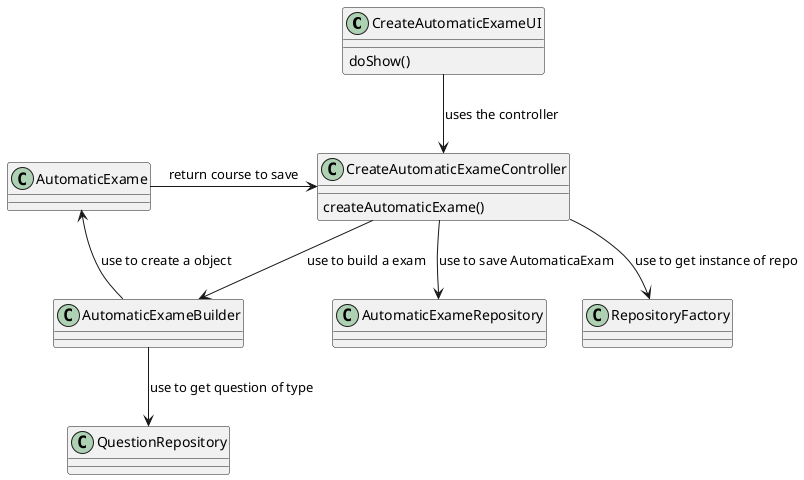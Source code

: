  @startuml

class CreateAutomaticExameUI  {
}

class CreateAutomaticExameController{
createAutomaticExame()
}

class   AutomaticExameRepository {
}
class   QuestionRepository {
}

class AutomaticExame {
}

class RepositoryFactory {
}

CreateAutomaticExameUI : doShow()
CreateAutomaticExameUI -down-> CreateAutomaticExameController: uses the controller
CreateAutomaticExameController --> RepositoryFactory : use to get instance of repo
CreateAutomaticExameController --> AutomaticExameRepository : use to save AutomaticaExam
AutomaticExame -> CreateAutomaticExameController : return course to save
CreateAutomaticExameController --> AutomaticExameBuilder : use to build a exam
AutomaticExameBuilder --> AutomaticExame : use to create a object
AutomaticExameBuilder --> QuestionRepository: use to get question of type

@enduml